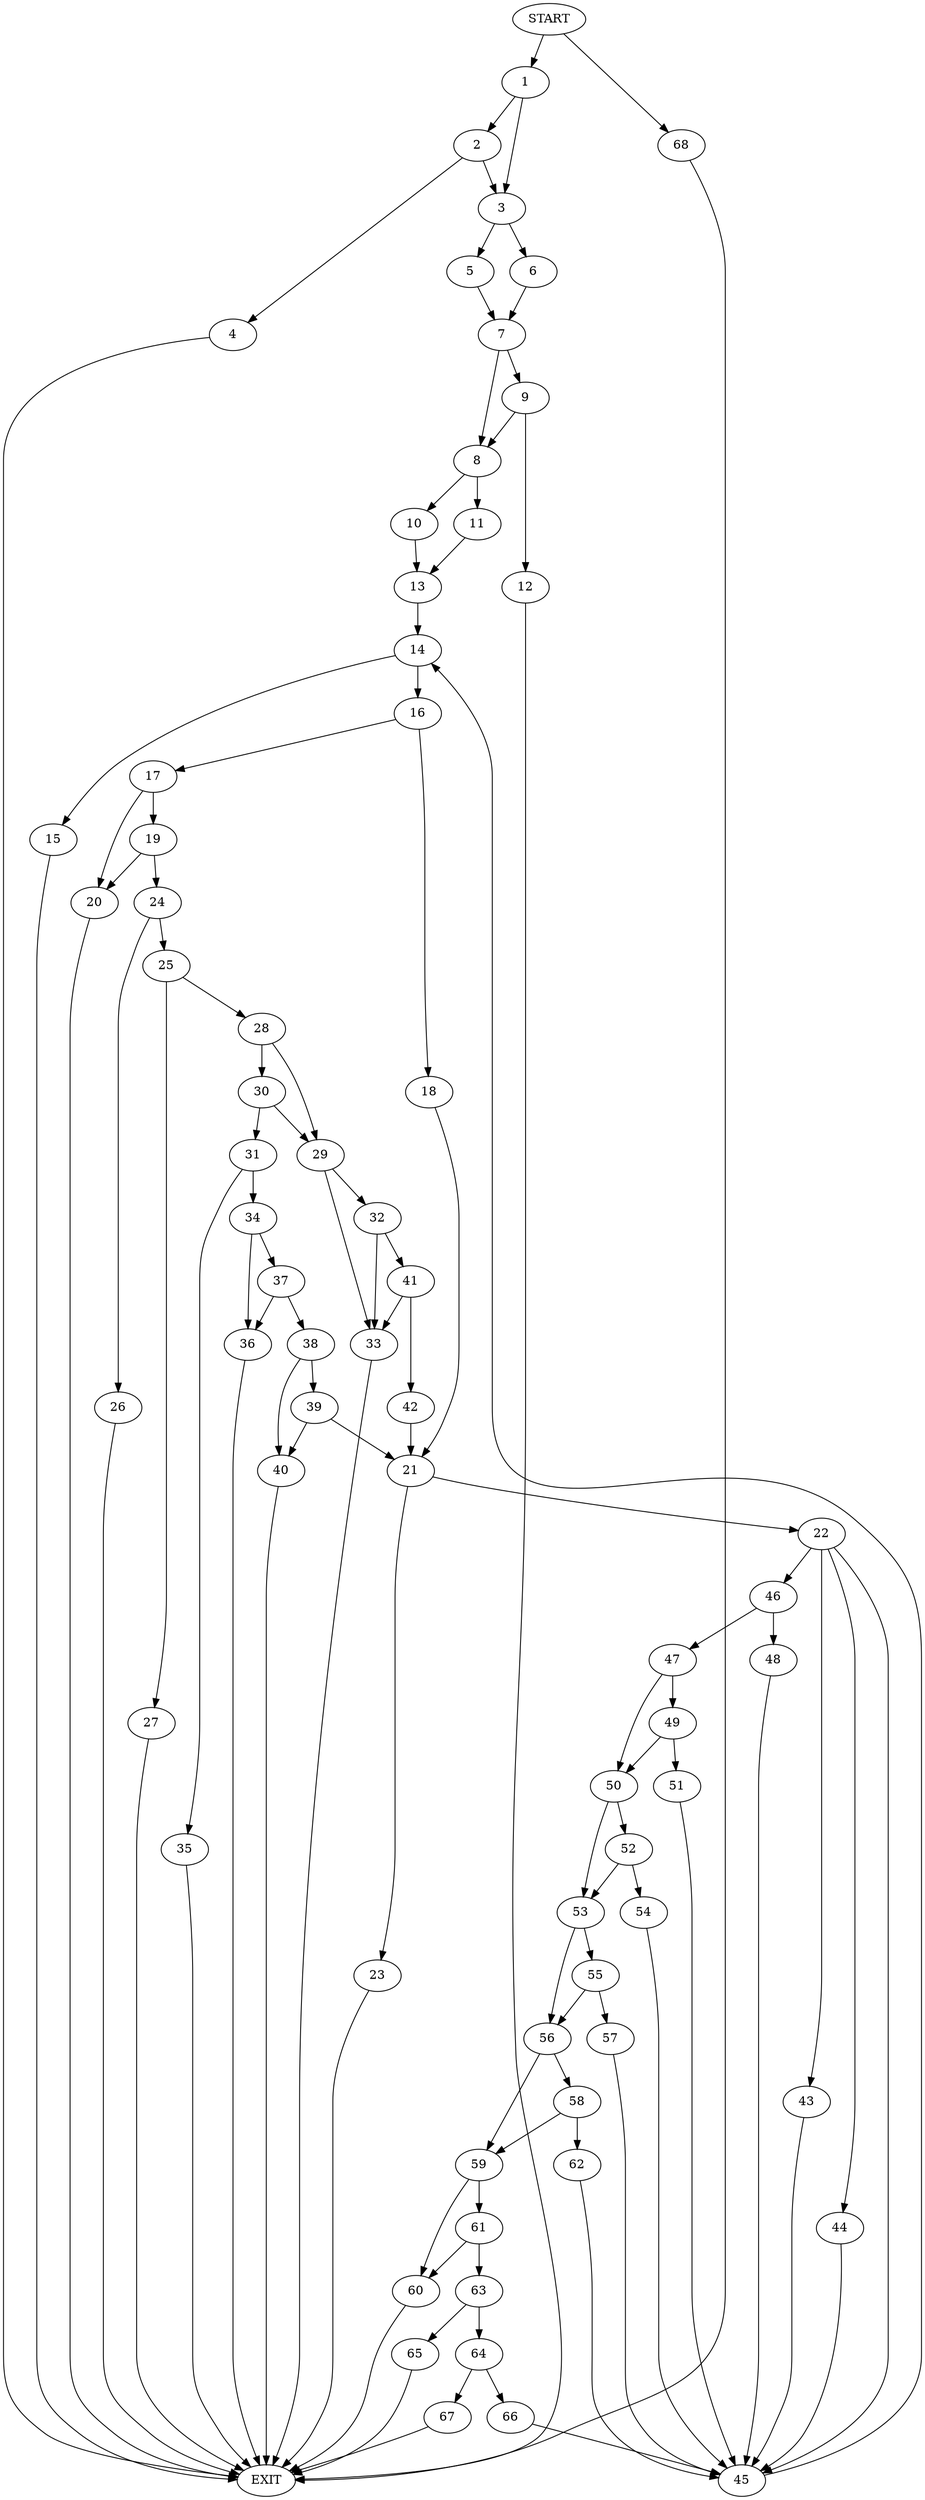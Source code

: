 digraph {
0 [label="START"]
69 [label="EXIT"]
0 -> 1
1 -> 2
1 -> 3
2 -> 4
2 -> 3
3 -> 5
3 -> 6
4 -> 69
6 -> 7
5 -> 7
7 -> 8
7 -> 9
8 -> 10
8 -> 11
9 -> 12
9 -> 8
12 -> 69
10 -> 13
11 -> 13
13 -> 14
14 -> 15
14 -> 16
15 -> 69
16 -> 17
16 -> 18
17 -> 19
17 -> 20
18 -> 21
21 -> 22
21 -> 23
20 -> 69
19 -> 24
19 -> 20
24 -> 25
24 -> 26
25 -> 27
25 -> 28
26 -> 69
27 -> 69
28 -> 29
28 -> 30
30 -> 31
30 -> 29
29 -> 32
29 -> 33
31 -> 34
31 -> 35
35 -> 69
34 -> 36
34 -> 37
37 -> 36
37 -> 38
36 -> 69
38 -> 39
38 -> 40
39 -> 21
39 -> 40
40 -> 69
32 -> 41
32 -> 33
33 -> 69
41 -> 42
41 -> 33
42 -> 21
23 -> 69
22 -> 43
22 -> 44
22 -> 45
22 -> 46
44 -> 45
46 -> 47
46 -> 48
43 -> 45
45 -> 14
47 -> 49
47 -> 50
48 -> 45
49 -> 50
49 -> 51
50 -> 52
50 -> 53
51 -> 45
52 -> 54
52 -> 53
53 -> 55
53 -> 56
54 -> 45
55 -> 57
55 -> 56
56 -> 58
56 -> 59
57 -> 45
59 -> 60
59 -> 61
58 -> 59
58 -> 62
62 -> 45
60 -> 69
61 -> 60
61 -> 63
63 -> 64
63 -> 65
64 -> 66
64 -> 67
65 -> 69
67 -> 69
66 -> 45
0 -> 68
68 -> 69
}
